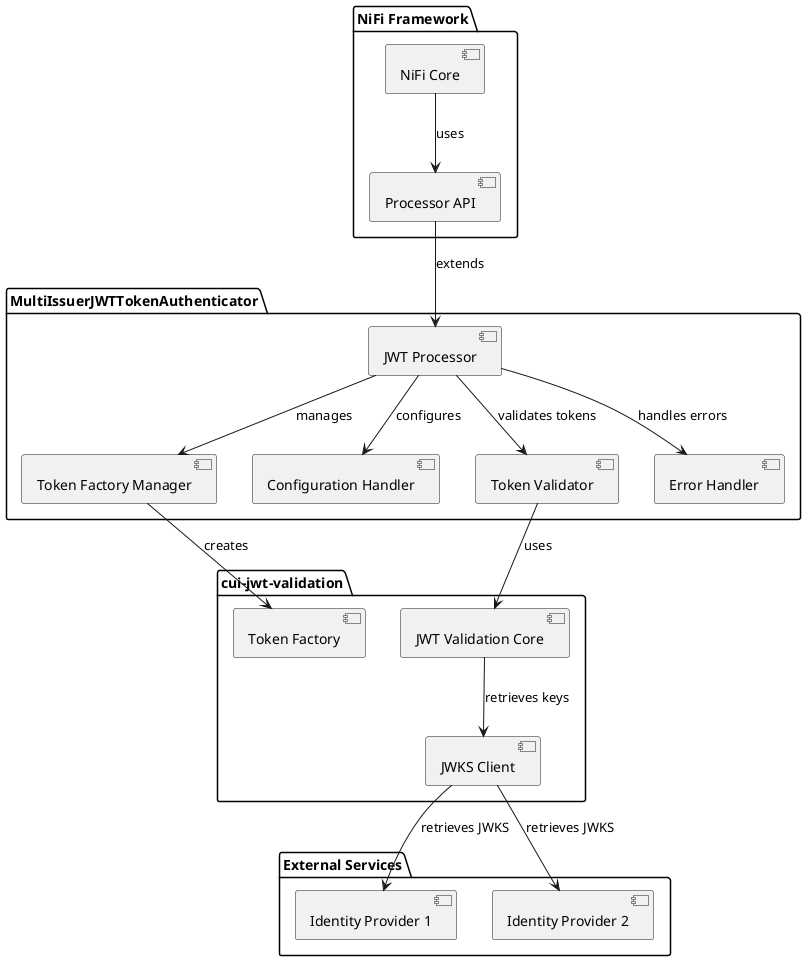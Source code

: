 @startuml
package "NiFi Framework" {
  [NiFi Core] as NiFiCore
  [Processor API] as ProcessorAPI
}

package "MultiIssuerJWTTokenAuthenticator" {
  [JWT Processor] as JWTProcessor
  [Token Factory Manager] as TokenManager
  [Configuration Handler] as ConfigHandler
  [Token Validator] as TokenValidator
  [Error Handler] as ErrorHandler
}

package "cui-jwt-validation" {
  [JWT Validation Core] as ValidationCore
  [JWKS Client] as JWKSClient
  [Token Factory] as TokenFactory
}

package "External Services" {
  [Identity Provider 1] as IDP1
  [Identity Provider 2] as IDP2
}

NiFiCore --> ProcessorAPI : uses
ProcessorAPI --> JWTProcessor : extends

JWTProcessor --> ConfigHandler : configures
JWTProcessor --> TokenManager : manages
JWTProcessor --> ErrorHandler : handles errors
JWTProcessor --> TokenValidator : validates tokens

TokenManager --> TokenFactory : creates
TokenValidator --> ValidationCore : uses
ValidationCore --> JWKSClient : retrieves keys

JWKSClient --> IDP1 : retrieves JWKS
JWKSClient --> IDP2 : retrieves JWKS
@enduml